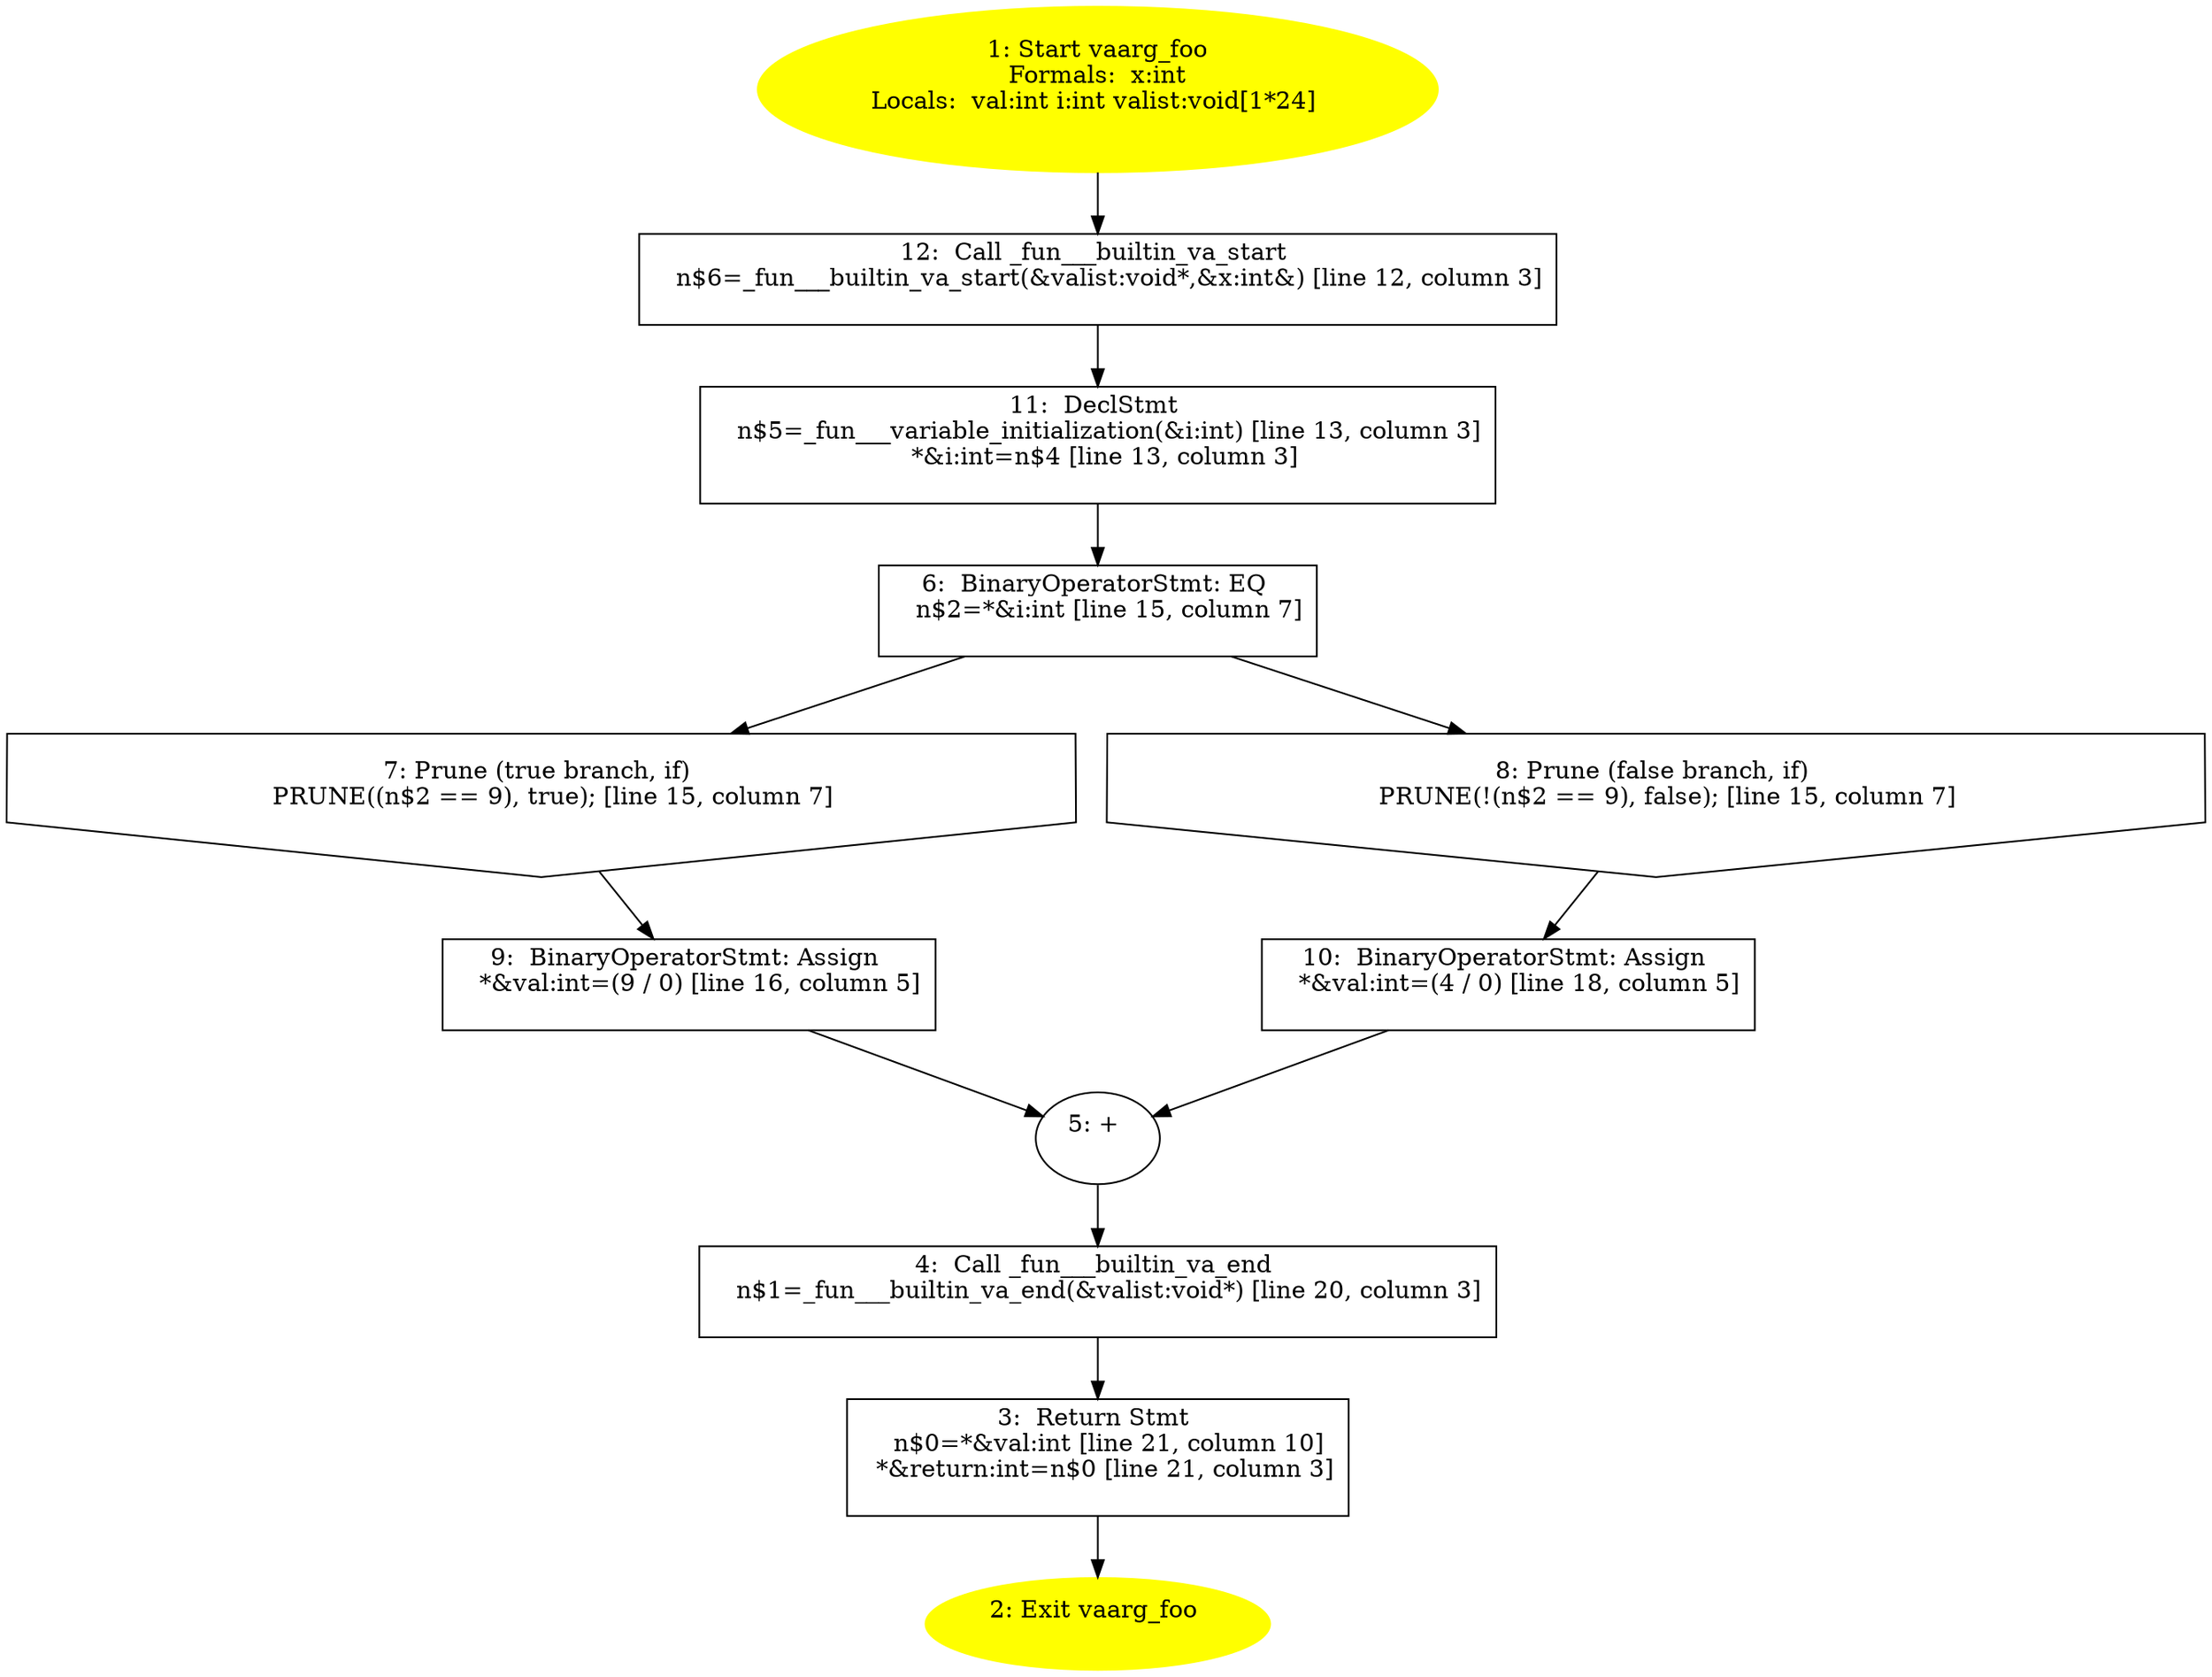 /* @generated */
digraph cfg {
"vaarg_foo.73af1e8d32c2d09f7488c5fea173b853_1" [label="1: Start vaarg_foo\nFormals:  x:int\nLocals:  val:int i:int valist:void[1*24] \n  " color=yellow style=filled]
	

	 "vaarg_foo.73af1e8d32c2d09f7488c5fea173b853_1" -> "vaarg_foo.73af1e8d32c2d09f7488c5fea173b853_12" ;
"vaarg_foo.73af1e8d32c2d09f7488c5fea173b853_2" [label="2: Exit vaarg_foo \n  " color=yellow style=filled]
	

"vaarg_foo.73af1e8d32c2d09f7488c5fea173b853_3" [label="3:  Return Stmt \n   n$0=*&val:int [line 21, column 10]\n  *&return:int=n$0 [line 21, column 3]\n " shape="box"]
	

	 "vaarg_foo.73af1e8d32c2d09f7488c5fea173b853_3" -> "vaarg_foo.73af1e8d32c2d09f7488c5fea173b853_2" ;
"vaarg_foo.73af1e8d32c2d09f7488c5fea173b853_4" [label="4:  Call _fun___builtin_va_end \n   n$1=_fun___builtin_va_end(&valist:void*) [line 20, column 3]\n " shape="box"]
	

	 "vaarg_foo.73af1e8d32c2d09f7488c5fea173b853_4" -> "vaarg_foo.73af1e8d32c2d09f7488c5fea173b853_3" ;
"vaarg_foo.73af1e8d32c2d09f7488c5fea173b853_5" [label="5: + \n  " ]
	

	 "vaarg_foo.73af1e8d32c2d09f7488c5fea173b853_5" -> "vaarg_foo.73af1e8d32c2d09f7488c5fea173b853_4" ;
"vaarg_foo.73af1e8d32c2d09f7488c5fea173b853_6" [label="6:  BinaryOperatorStmt: EQ \n   n$2=*&i:int [line 15, column 7]\n " shape="box"]
	

	 "vaarg_foo.73af1e8d32c2d09f7488c5fea173b853_6" -> "vaarg_foo.73af1e8d32c2d09f7488c5fea173b853_7" ;
	 "vaarg_foo.73af1e8d32c2d09f7488c5fea173b853_6" -> "vaarg_foo.73af1e8d32c2d09f7488c5fea173b853_8" ;
"vaarg_foo.73af1e8d32c2d09f7488c5fea173b853_7" [label="7: Prune (true branch, if) \n   PRUNE((n$2 == 9), true); [line 15, column 7]\n " shape="invhouse"]
	

	 "vaarg_foo.73af1e8d32c2d09f7488c5fea173b853_7" -> "vaarg_foo.73af1e8d32c2d09f7488c5fea173b853_9" ;
"vaarg_foo.73af1e8d32c2d09f7488c5fea173b853_8" [label="8: Prune (false branch, if) \n   PRUNE(!(n$2 == 9), false); [line 15, column 7]\n " shape="invhouse"]
	

	 "vaarg_foo.73af1e8d32c2d09f7488c5fea173b853_8" -> "vaarg_foo.73af1e8d32c2d09f7488c5fea173b853_10" ;
"vaarg_foo.73af1e8d32c2d09f7488c5fea173b853_9" [label="9:  BinaryOperatorStmt: Assign \n   *&val:int=(9 / 0) [line 16, column 5]\n " shape="box"]
	

	 "vaarg_foo.73af1e8d32c2d09f7488c5fea173b853_9" -> "vaarg_foo.73af1e8d32c2d09f7488c5fea173b853_5" ;
"vaarg_foo.73af1e8d32c2d09f7488c5fea173b853_10" [label="10:  BinaryOperatorStmt: Assign \n   *&val:int=(4 / 0) [line 18, column 5]\n " shape="box"]
	

	 "vaarg_foo.73af1e8d32c2d09f7488c5fea173b853_10" -> "vaarg_foo.73af1e8d32c2d09f7488c5fea173b853_5" ;
"vaarg_foo.73af1e8d32c2d09f7488c5fea173b853_11" [label="11:  DeclStmt \n   n$5=_fun___variable_initialization(&i:int) [line 13, column 3]\n  *&i:int=n$4 [line 13, column 3]\n " shape="box"]
	

	 "vaarg_foo.73af1e8d32c2d09f7488c5fea173b853_11" -> "vaarg_foo.73af1e8d32c2d09f7488c5fea173b853_6" ;
"vaarg_foo.73af1e8d32c2d09f7488c5fea173b853_12" [label="12:  Call _fun___builtin_va_start \n   n$6=_fun___builtin_va_start(&valist:void*,&x:int&) [line 12, column 3]\n " shape="box"]
	

	 "vaarg_foo.73af1e8d32c2d09f7488c5fea173b853_12" -> "vaarg_foo.73af1e8d32c2d09f7488c5fea173b853_11" ;
}
